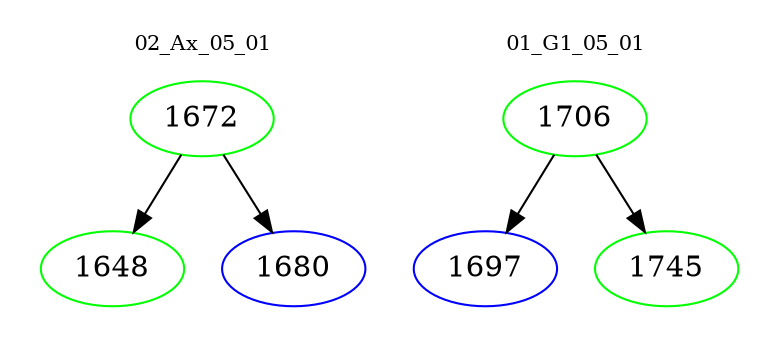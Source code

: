 digraph{
subgraph cluster_0 {
color = white
label = "02_Ax_05_01";
fontsize=10;
T0_1672 [label="1672", color="green"]
T0_1672 -> T0_1648 [color="black"]
T0_1648 [label="1648", color="green"]
T0_1672 -> T0_1680 [color="black"]
T0_1680 [label="1680", color="blue"]
}
subgraph cluster_1 {
color = white
label = "01_G1_05_01";
fontsize=10;
T1_1706 [label="1706", color="green"]
T1_1706 -> T1_1697 [color="black"]
T1_1697 [label="1697", color="blue"]
T1_1706 -> T1_1745 [color="black"]
T1_1745 [label="1745", color="green"]
}
}
